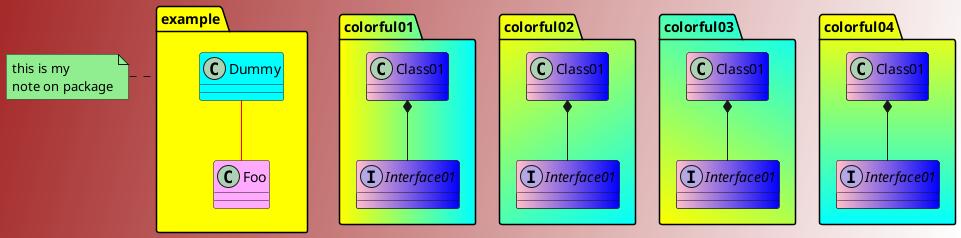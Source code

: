@startuml

skinparam backgroundcolor Brown/White
skinparam classBackgroundColor Pink|Blue

package example #Yellow {
    class Dummy #Cyan
    class Foo #FFAAFF
}
note left of example #LightGreen
    this is my
    note on package
end note

Dummy -- Foo #red 

package colorful01 #Yellow|Cyan {
    class Class01
    interface Interface01
    Class01 *-- Interface01
}

package colorful02 #Yellow/Cyan {
    class Class01
    interface Interface01
    Class01 *-- Interface01
}

package colorful03 #Yellow\Cyan {
    class Class01
    interface Interface01
    Class01 *-- Interface01
}

package colorful04 #Yellow-Cyan {
    class Class01
    interface Interface01
    Class01 *-- Interface01
}

@enduml